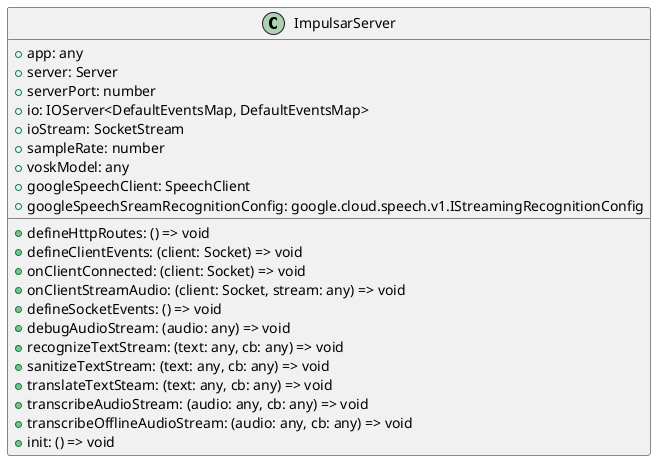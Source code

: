 @startuml
class ImpulsarServer {
    +app: any
    +server: Server
    +serverPort: number
    +io: IOServer<DefaultEventsMap, DefaultEventsMap>
    +ioStream: SocketStream
    +sampleRate: number
    +voskModel: any
    +googleSpeechClient: SpeechClient
    +googleSpeechSreamRecognitionConfig: google.cloud.speech.v1.IStreamingRecognitionConfig
    +defineHttpRoutes: () => void
    +defineClientEvents: (client: Socket) => void
    +onClientConnected: (client: Socket) => void
    +onClientStreamAudio: (client: Socket, stream: any) => void
    +defineSocketEvents: () => void
    +debugAudioStream: (audio: any) => void
    +recognizeTextStream: (text: any, cb: any) => void
    +sanitizeTextStream: (text: any, cb: any) => void
    +translateTextSteam: (text: any, cb: any) => void
    +transcribeAudioStream: (audio: any, cb: any) => void
    +transcribeOfflineAudioStream: (audio: any, cb: any) => void
    +init: () => void
}
@enduml